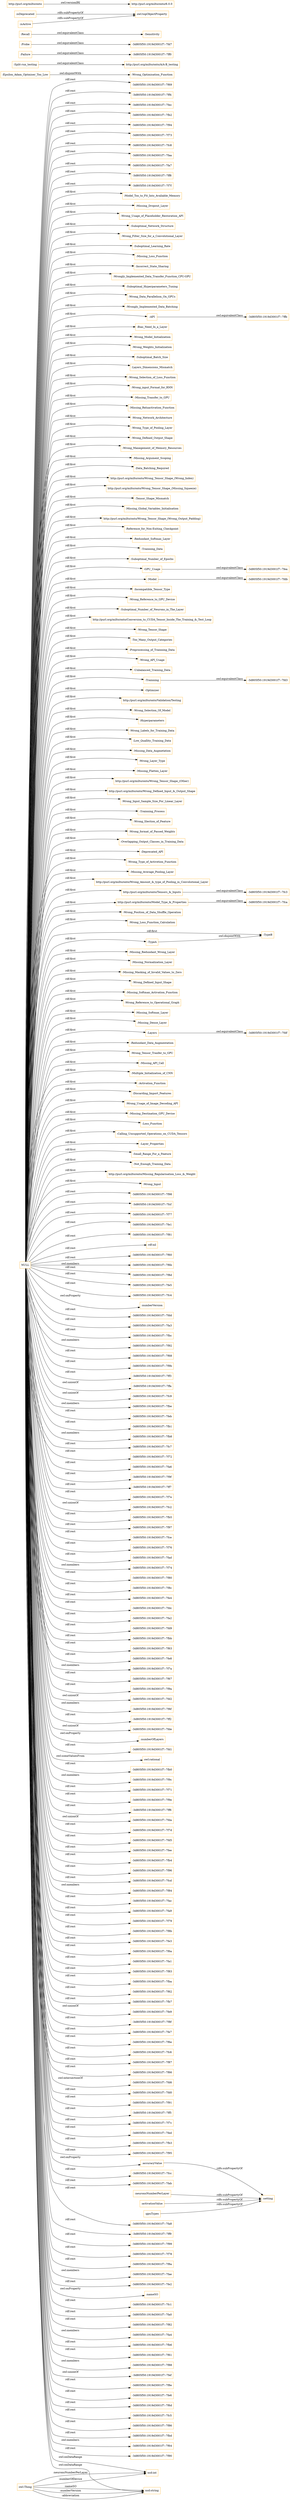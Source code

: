 digraph ar2dtool_diagram { 
rankdir=LR;
size="1501"
node [shape = rectangle, color="orange"]; ":Model_Too_to_Fit_Into_Avaliable_Memory" "-3d805f50:1919d3001f7:-7fc3" ":Missing_Dropout_Layer" ":Wrong_Usage_of_Placeholder_Restoration_API" ":Suboptimal_Network_Structure" ":Wrong_Filter_Size_for_a_Convolutional_Layer" ":Suboptimal_Learning_Rate" ":Missing_Loss_Function" ":Incorrect_State_Sharing" ":Wrongly_Implemented_Data_Transfer_Function_CPU-GPU" ":Suboptimal_Hyperparameters_Tuning" ":Wrong_Data_Parallelism_On_GPUs" ":Wrongly_Implemented_Data_Batching" ":API" ":Bias_Need_In_a_Layer" "-3d805f50:1919d3001f7:-7fea" ":Wrong_Model_Initialization" ":Wrong_Optimisation_Function" ":Wrong_Weights_Initialization" "-3d805f50:1919d3001f7:-7fdf" ":Suboptimal_Batch_Size" ":Split-run_testing" ":Layers_Dimensions_Mismatch" ":Wrong_Selection_of_Loss_Function" ":Wrong_input_Format_for_RNN" ":Missing_Transfer_to_GPU" ":Missing_Reluactivation_Function" ":Wrong_Network_Architecture" ":Wrong_Type_of_Pooling_Layer" ":Wrong_Defined_Output_Shape" ":Wrong_Manegement_of_Memory_Resources" ":Missing_Argument_Scoping" ":Data_Batching_Required" "http://purl.org/milto/onto/Wrong_Tensor_Shape_(Wrong_Index)" "http://purl.org/milto/onto/Wrong_Tensor_Shape_(Missing_Squeeze)" ":Tensor_Shape_Mismatch" ":Missing_Global_Variables_Initialisation" "http://purl.org/milto/onto/Wrong_Tensor_Shape_(Wrong_Output_Padding)" ":Reference_for_Non-Exiting_Checkpoint" ":Redundant_Softmax_Layer" ":Trainning_Data" "-3d805f50:1919d3001f7:-7fd3" ":Suboptimal_Number_of_Epochs" ":GPU_Usage" ":Model" ":Incompatible_Tensor_Type" ":Wrong_Reference_to_GPU_Device" ":Suboptimal_Number_of_Neurons_in_The_Layer" "http://purl.org/milto/onto/Conversion_to_CUDA_Tensor_Inside_The_Training_&_Test_Loop" ":Wrong_Tensor_Shape" ":Too_Many_Output_Categories" ":Preprocessing_of_Trainning_Data" "http://purl.org/milto/onto/A/A-B_testing" ":Wrong_API_Usage" ":Unbalanced_Training_Data" ":Trainning" ":Optimizer" "-3d805f50:1919d3001f7:-7ff0" "http://purl.org/milto/onto/Validation/Testing" "-3d805f50:1919d3001f7:-7ffb" ":Wrong_Selection_Of_Model" ":Hyperparameters" ":Wrong_Labels_for_Training_Data" ":Low_Quallity_Training_Data" ":Probe" ":Missing_Data_Augmetation" ":Wrong_Layer_Type" ":Missing_Flatten_Layer" "http://purl.org/milto/onto/Wrong_Tensor_Shape_(Other)" ":Sensitivity" "http://purl.org/milto/onto/Wrong_Defined_Input_&_Output_Shape" ":Wrong_Input_Sample_Size_For_Linear_Layer" ":Trainning_Process" ":Wrong_Slection_of_Feature" ":Wrong_format_of_Passed_Weights" ":Overlapping_Output_Classes_in_Training_Data" ":Deprecated_API" ":Wrong_Type_of_Activetion_Function" ":Missing_Average_Pooling_Layer" "http://purl.org/milto/onto/Wrong_Amount_&_type_of_Pooling_in_Convolutional_Layer" "http://purl.org/milto/onto/Tensors_&_Inputs" "http://purl.org/milto/onto/Model_Type_&_Properties" ":Wrong_Position_of_Data_Shuffle_Operation" ":Wrong_Loss_Function_Calculation" ":TypeA" "-3d805f50:1919d3001f7:-7fd7" ":Missing_Redundant_Wrong_Layer" ":Missing_Normalization_Layer" ":Missing_Masking_of_Invalid_Values_to_Zero" ":Wrong_Defined_Input_Shape" ":Missing_Softmax_Activation_Function" ":Wrong_Reference_to_Operational_Graph" ":Missing_Softmax_Layer" ":Missing_Dense_Layer" ":Layers" ":Redundant_Data_Augmentation" ":Wrong_Tensor_Tranfer_to_GPU" ":Missing_API_Call" ":Multiple_Initialization_of_CNN" ":Activation_Function" "-3d805f50:1919d3001f7:-7fdb" ":Discarding_Import_Features" "-3d805f50:1919d3001f7:-7fca" ":Wrong_Usage_of_Image_Decoding_API" ":Epsilon_Adam_Optmiser_Too_Low" ":Missing_Destination_GPU_Devise" ":Loss_Function" ":Calling_Unsupported_Operations_on_CUDA_Tensors" ":TypeB" ":Layer_Properties" ":Small_Range_For_a_Feature" ":Not_Enough_Training_Data" "http://purl.org/milto/onto/Missing_Regularisation_Loss_&_Weight" ":Recall" ":Failure" ":Wrong_Input" ; /*classes style*/
	":Split-run_testing" -> "http://purl.org/milto/onto/A/A-B_testing" [ label = "owl:equivalentClass" ];
	"NULL" -> "-3d805f50:1919d3001f7:-7f98" [ label = "rdf:rest" ];
	"NULL" -> "-3d805f50:1919d3001f7:-7fcf" [ label = "rdf:rest" ];
	"NULL" -> ":Wrong_Filter_Size_for_a_Convolutional_Layer" [ label = "rdf:first" ];
	"NULL" -> "http://purl.org/milto/onto/Wrong_Tensor_Shape_(Missing_Squeeze)" [ label = "rdf:first" ];
	"NULL" -> "-3d805f50:1919d3001f7:-7f77" [ label = "rdf:rest" ];
	"NULL" -> "http://purl.org/milto/onto/Model_Type_&_Properties" [ label = "rdf:first" ];
	"NULL" -> "-3d805f50:1919d3001f7:-7fe1" [ label = "rdf:rest" ];
	"NULL" -> "-3d805f50:1919d3001f7:-7f81" [ label = "rdf:rest" ];
	"NULL" -> ":Wrong_Reference_to_GPU_Device" [ label = "rdf:first" ];
	"NULL" -> ":Missing_Destination_GPU_Devise" [ label = "rdf:first" ];
	"NULL" -> "http://purl.org/milto/onto/Wrong_Amount_&_type_of_Pooling_in_Convolutional_Layer" [ label = "rdf:first" ];
	"NULL" -> "rdf:nil" [ label = "rdf:rest" ];
	"NULL" -> "-3d805f50:1919d3001f7:-7f60" [ label = "rdf:rest" ];
	"NULL" -> "-3d805f50:1919d3001f7:-7f6b" [ label = "owl:members" ];
	"NULL" -> "-3d805f50:1919d3001f7:-7f8d" [ label = "rdf:rest" ];
	"NULL" -> "-3d805f50:1919d3001f7:-7fe5" [ label = "rdf:rest" ];
	"NULL" -> "-3d805f50:1919d3001f7:-7fc4" [ label = "rdf:rest" ];
	"NULL" -> ":Wrong_Loss_Function_Calculation" [ label = "rdf:first" ];
	"NULL" -> ":numberVersion" [ label = "owl:onProperty" ];
	"NULL" -> "-3d805f50:1919d3001f7:-7fdd" [ label = "rdf:rest" ];
	"NULL" -> ":Wrong_Type_of_Pooling_Layer" [ label = "rdf:first" ];
	"NULL" -> "-3d805f50:1919d3001f7:-7fa3" [ label = "rdf:rest" ];
	"NULL" -> "-3d805f50:1919d3001f7:-7fbc" [ label = "rdf:rest" ];
	"NULL" -> "-3d805f50:1919d3001f7:-7f92" [ label = "owl:members" ];
	"NULL" -> ":Wrong_Weights_Initialization" [ label = "rdf:first" ];
	"NULL" -> ":Data_Batching_Required" [ label = "rdf:first" ];
	"NULL" -> ":Redundant_Data_Augmentation" [ label = "rdf:first" ];
	"NULL" -> ":Missing_Loss_Function" [ label = "rdf:first" ];
	"NULL" -> ":Wrong_Manegement_of_Memory_Resources" [ label = "rdf:first" ];
	"NULL" -> "-3d805f50:1919d3001f7:-7f68" [ label = "rdf:rest" ];
	"NULL" -> ":Wrong_Defined_Input_Shape" [ label = "rdf:first" ];
	"NULL" -> ":Model" [ label = "rdf:first" ];
	"NULL" -> "http://purl.org/milto/onto/Tensors_&_Inputs" [ label = "rdf:first" ];
	"NULL" -> "-3d805f50:1919d3001f7:-7f9b" [ label = "rdf:rest" ];
	"NULL" -> "-3d805f50:1919d3001f7:-7ff3" [ label = "rdf:rest" ];
	"NULL" -> "-3d805f50:1919d3001f7:-7ffa" [ label = "owl:unionOf" ];
	"NULL" -> "-3d805f50:1919d3001f7:-7fc9" [ label = "owl:unionOf" ];
	"NULL" -> "-3d805f50:1919d3001f7:-7fbe" [ label = "owl:members" ];
	"NULL" -> "-3d805f50:1919d3001f7:-7feb" [ label = "rdf:rest" ];
	"NULL" -> "-3d805f50:1919d3001f7:-7fb1" [ label = "rdf:rest" ];
	"NULL" -> ":Wrong_Usage_of_Image_Decoding_API" [ label = "rdf:first" ];
	"NULL" -> ":Missing_Average_Pooling_Layer" [ label = "rdf:first" ];
	"NULL" -> "-3d805f50:1919d3001f7:-7fb8" [ label = "owl:members" ];
	"NULL" -> ":Wrong_Input" [ label = "rdf:first" ];
	"NULL" -> "-3d805f50:1919d3001f7:-7fc7" [ label = "rdf:rest" ];
	"NULL" -> "-3d805f50:1919d3001f7:-7f72" [ label = "rdf:rest" ];
	"NULL" -> ":Missing_Normalization_Layer" [ label = "rdf:first" ];
	"NULL" -> "-3d805f50:1919d3001f7:-7fa6" [ label = "rdf:rest" ];
	"NULL" -> ":Incompatible_Tensor_Type" [ label = "rdf:first" ];
	"NULL" -> "-3d805f50:1919d3001f7:-7f9f" [ label = "rdf:rest" ];
	"NULL" -> "-3d805f50:1919d3001f7:-7ff7" [ label = "rdf:rest" ];
	"NULL" -> "-3d805f50:1919d3001f7:-7f7e" [ label = "rdf:rest" ];
	"NULL" -> "-3d805f50:1919d3001f7:-7fc2" [ label = "owl:unionOf" ];
	"NULL" -> ":Missing_Redundant_Wrong_Layer" [ label = "rdf:first" ];
	"NULL" -> ":Activation_Function" [ label = "rdf:first" ];
	"NULL" -> ":Overlapping_Output_Classes_in_Training_Data" [ label = "rdf:first" ];
	"NULL" -> "-3d805f50:1919d3001f7:-7fb5" [ label = "rdf:rest" ];
	"NULL" -> "-3d805f50:1919d3001f7:-7f97" [ label = "rdf:rest" ];
	"NULL" -> "-3d805f50:1919d3001f7:-7fce" [ label = "rdf:rest" ];
	"NULL" -> ":Too_Many_Output_Categories" [ label = "rdf:first" ];
	"NULL" -> "-3d805f50:1919d3001f7:-7f76" [ label = "rdf:rest" ];
	"NULL" -> "-3d805f50:1919d3001f7:-7fad" [ label = "rdf:rest" ];
	"NULL" -> ":Incorrect_State_Sharing" [ label = "rdf:first" ];
	"NULL" -> ":Optimizer" [ label = "rdf:first" ];
	"NULL" -> ":Unbalanced_Training_Data" [ label = "rdf:first" ];
	"NULL" -> ":Wrong_API_Usage" [ label = "rdf:first" ];
	"NULL" -> ":Wrong_Data_Parallelism_On_GPUs" [ label = "rdf:first" ];
	"NULL" -> "-3d805f50:1919d3001f7:-7f74" [ label = "owl:members" ];
	"NULL" -> "-3d805f50:1919d3001f7:-7f80" [ label = "rdf:rest" ];
	"NULL" -> ":Multiple_Initialization_of_CNN" [ label = "rdf:first" ];
	"NULL" -> "-3d805f50:1919d3001f7:-7f8c" [ label = "rdf:rest" ];
	"NULL" -> "-3d805f50:1919d3001f7:-7fe4" [ label = "rdf:rest" ];
	"NULL" -> ":Hyperparameters" [ label = "rdf:first" ];
	"NULL" -> "xsd:string" [ label = "owl:onDataRange" ];
	"NULL" -> "-3d805f50:1919d3001f7:-7fdc" [ label = "rdf:rest" ];
	"NULL" -> "-3d805f50:1919d3001f7:-7fa2" [ label = "rdf:rest" ];
	"NULL" -> "-3d805f50:1919d3001f7:-7fd9" [ label = "rdf:rest" ];
	"NULL" -> "-3d805f50:1919d3001f7:-7fbb" [ label = "rdf:rest" ];
	"NULL" -> "-3d805f50:1919d3001f7:-7f63" [ label = "rdf:rest" ];
	"NULL" -> ":Missing_Masking_of_Invalid_Values_to_Zero" [ label = "rdf:first" ];
	"NULL" -> ":Layers_Dimensions_Mismatch" [ label = "rdf:first" ];
	"NULL" -> "-3d805f50:1919d3001f7:-7fe8" [ label = "rdf:rest" ];
	"NULL" -> ":Wrong_Defined_Output_Shape" [ label = "rdf:first" ];
	"NULL" -> "-3d805f50:1919d3001f7:-7f7a" [ label = "owl:members" ];
	"NULL" -> "http://purl.org/milto/onto/Conversion_to_CUDA_Tensor_Inside_The_Training_&_Test_Loop" [ label = "rdf:first" ];
	"NULL" -> "-3d805f50:1919d3001f7:-7f67" [ label = "rdf:rest" ];
	"NULL" -> "-3d805f50:1919d3001f7:-7f9a" [ label = "rdf:rest" ];
	"NULL" -> ":Wrong_Input_Sample_Size_For_Linear_Layer" [ label = "rdf:first" ];
	"NULL" -> ":Wrong_Reference_to_Operational_Graph" [ label = "rdf:first" ];
	"NULL" -> "-3d805f50:1919d3001f7:-7fd2" [ label = "owl:unionOf" ];
	"NULL" -> ":Wrong_Type_of_Activetion_Function" [ label = "rdf:first" ];
	"NULL" -> "-3d805f50:1919d3001f7:-7f6f" [ label = "owl:members" ];
	"NULL" -> "-3d805f50:1919d3001f7:-7ff2" [ label = "rdf:rest" ];
	"NULL" -> "-3d805f50:1919d3001f7:-7fde" [ label = "owl:unionOf" ];
	"NULL" -> ":numberOfLayers" [ label = "owl:onProperty" ];
	"NULL" -> "-3d805f50:1919d3001f7:-7fd1" [ label = "rdf:rest" ];
	"NULL" -> "owl:rational" [ label = "owl:someValuesFrom" ];
	"NULL" -> "-3d805f50:1919d3001f7:-7fb0" [ label = "rdf:rest" ];
	"NULL" -> "-3d805f50:1919d3001f7:-7f9c" [ label = "owl:members" ];
	"NULL" -> ":Loss_Function" [ label = "rdf:first" ];
	"NULL" -> ":Trainning_Process" [ label = "rdf:first" ];
	"NULL" -> "-3d805f50:1919d3001f7:-7f71" [ label = "rdf:rest" ];
	"NULL" -> ":Missing_Dropout_Layer" [ label = "rdf:first" ];
	"NULL" -> ":Missing_Dense_Layer" [ label = "rdf:first" ];
	"NULL" -> ":Missing_Global_Variables_Initialisation" [ label = "rdf:first" ];
	"NULL" -> "-3d805f50:1919d3001f7:-7f9e" [ label = "rdf:rest" ];
	"NULL" -> "-3d805f50:1919d3001f7:-7ff6" [ label = "rdf:rest" ];
	"NULL" -> "-3d805f50:1919d3001f7:-7fda" [ label = "owl:unionOf" ];
	"NULL" -> ":Redundant_Softmax_Layer" [ label = "rdf:first" ];
	"NULL" -> "-3d805f50:1919d3001f7:-7f7d" [ label = "rdf:rest" ];
	"NULL" -> "-3d805f50:1919d3001f7:-7fd5" [ label = "rdf:rest" ];
	"NULL" -> "-3d805f50:1919d3001f7:-7fee" [ label = "rdf:rest" ];
	"NULL" -> "-3d805f50:1919d3001f7:-7fb4" [ label = "rdf:rest" ];
	"NULL" -> ":Calling_Unsupported_Operations_on_CUDA_Tensors" [ label = "rdf:first" ];
	"NULL" -> "-3d805f50:1919d3001f7:-7f96" [ label = "rdf:rest" ];
	"NULL" -> "-3d805f50:1919d3001f7:-7fcd" [ label = "rdf:rest" ];
	"NULL" -> ":Reference_for_Non-Exiting_Checkpoint" [ label = "rdf:first" ];
	"NULL" -> "-3d805f50:1919d3001f7:-7f84" [ label = "owl:members" ];
	"NULL" -> "-3d805f50:1919d3001f7:-7fac" [ label = "rdf:rest" ];
	"NULL" -> ":Trainning_Data" [ label = "rdf:first" ];
	"NULL" -> ":Layers" [ label = "rdf:first" ];
	"NULL" -> ":Suboptimal_Number_of_Neurons_in_The_Layer" [ label = "rdf:first" ];
	"NULL" -> "-3d805f50:1919d3001f7:-7fa9" [ label = "rdf:rest" ];
	"NULL" -> ":Layer_Properties" [ label = "rdf:first" ];
	"NULL" -> ":Suboptimal_Number_of_Epochs" [ label = "rdf:first" ];
	"NULL" -> "-3d805f50:1919d3001f7:-7f79" [ label = "rdf:rest" ];
	"NULL" -> ":API" [ label = "rdf:first" ];
	"NULL" -> ":Wrong_Network_Architecture" [ label = "rdf:first" ];
	"NULL" -> "-3d805f50:1919d3001f7:-7f8b" [ label = "rdf:rest" ];
	"NULL" -> "-3d805f50:1919d3001f7:-7fe3" [ label = "rdf:rest" ];
	"NULL" -> ":Missing_Transfer_to_GPU" [ label = "rdf:first" ];
	"NULL" -> "-3d805f50:1919d3001f7:-7f6a" [ label = "rdf:rest" ];
	"NULL" -> ":Wrong_format_of_Passed_Weights" [ label = "rdf:first" ];
	"NULL" -> ":Wrong_Model_Initialization" [ label = "rdf:first" ];
	"NULL" -> ":Wrong_input_Format_for_RNN" [ label = "rdf:first" ];
	"NULL" -> "-3d805f50:1919d3001f7:-7fa1" [ label = "rdf:rest" ];
	"NULL" -> "http://purl.org/milto/onto/Wrong_Tensor_Shape_(Other)" [ label = "rdf:first" ];
	"NULL" -> "-3d805f50:1919d3001f7:-7f83" [ label = "rdf:rest" ];
	"NULL" -> "-3d805f50:1919d3001f7:-7fba" [ label = "rdf:rest" ];
	"NULL" -> "-3d805f50:1919d3001f7:-7f62" [ label = "rdf:rest" ];
	"NULL" -> "-3d805f50:1919d3001f7:-7fb7" [ label = "rdf:rest" ];
	"NULL" -> "-3d805f50:1919d3001f7:-7fe9" [ label = "owl:unionOf" ];
	"NULL" -> ":Suboptimal_Learning_Rate" [ label = "rdf:first" ];
	"NULL" -> "-3d805f50:1919d3001f7:-7f8f" [ label = "rdf:rest" ];
	"NULL" -> "-3d805f50:1919d3001f7:-7fe7" [ label = "rdf:rest" ];
	"NULL" -> "-3d805f50:1919d3001f7:-7f6e" [ label = "rdf:rest" ];
	"NULL" -> ":Deprecated_API" [ label = "rdf:first" ];
	"NULL" -> "-3d805f50:1919d3001f7:-7fc6" [ label = "rdf:rest" ];
	"NULL" -> "-3d805f50:1919d3001f7:-7f87" [ label = "rdf:rest" ];
	"NULL" -> ":TypeA" [ label = "rdf:first" ];
	"NULL" -> "-3d805f50:1919d3001f7:-7f66" [ label = "rdf:rest" ];
	"NULL" -> ":Wrongly_Implemented_Data_Transfer_Function_CPU-GPU" [ label = "rdf:first" ];
	"NULL" -> "xsd:int" [ label = "owl:onDataRange" ];
	"NULL" -> "-3d805f50:1919d3001f7:-7fd6" [ label = "owl:intersectionOf" ];
	"NULL" -> "-3d805f50:1919d3001f7:-7fd0" [ label = "rdf:rest" ];
	"NULL" -> ":Low_Quallity_Training_Data" [ label = "rdf:first" ];
	"NULL" -> "-3d805f50:1919d3001f7:-7f91" [ label = "rdf:rest" ];
	"NULL" -> ":Suboptimal_Batch_Size" [ label = "rdf:first" ];
	"NULL" -> ":TypeB" [ label = "rdf:first" ];
	"NULL" -> ":Wrong_Usage_of_Placeholder_Restoration_API" [ label = "rdf:first" ];
	"NULL" -> "-3d805f50:1919d3001f7:-7ff5" [ label = "rdf:rest" ];
	"NULL" -> ":Wrong_Selection_Of_Model" [ label = "rdf:first" ];
	"NULL" -> "-3d805f50:1919d3001f7:-7f7c" [ label = "rdf:rest" ];
	"NULL" -> ":GPU_Usage" [ label = "rdf:first" ];
	"NULL" -> "-3d805f50:1919d3001f7:-7fed" [ label = "rdf:rest" ];
	"NULL" -> "-3d805f50:1919d3001f7:-7fb3" [ label = "rdf:rest" ];
	"NULL" -> "-3d805f50:1919d3001f7:-7f95" [ label = "rdf:rest" ];
	"NULL" -> "-3d805f50:1919d3001f7:-7fcc" [ label = "rdf:rest" ];
	"NULL" -> "-3d805f50:1919d3001f7:-7fab" [ label = "rdf:rest" ];
	"NULL" -> "-3d805f50:1919d3001f7:-7fa8" [ label = "rdf:rest" ];
	"NULL" -> "-3d805f50:1919d3001f7:-7ff9" [ label = "rdf:rest" ];
	"NULL" -> ":Small_Range_For_a_Feature" [ label = "rdf:first" ];
	"NULL" -> ":Missing_Data_Augmetation" [ label = "rdf:first" ];
	"NULL" -> ":Wrong_Position_of_Data_Shuffle_Operation" [ label = "rdf:first" ];
	"NULL" -> "-3d805f50:1919d3001f7:-7f99" [ label = "rdf:rest" ];
	"NULL" -> "http://purl.org/milto/onto/Missing_Regularisation_Loss_&_Weight" [ label = "rdf:first" ];
	"NULL" -> ":Not_Enough_Training_Data" [ label = "rdf:first" ];
	"NULL" -> "-3d805f50:1919d3001f7:-7f78" [ label = "rdf:rest" ];
	"NULL" -> "http://purl.org/milto/onto/Validation/Testing" [ label = "rdf:first" ];
	"NULL" -> ":Bias_Need_In_a_Layer" [ label = "rdf:first" ];
	"NULL" -> ":accuracyValue" [ label = "owl:onProperty" ];
	"NULL" -> ":Trainning" [ label = "rdf:first" ];
	"NULL" -> "-3d805f50:1919d3001f7:-7f8a" [ label = "rdf:rest" ];
	"NULL" -> "-3d805f50:1919d3001f7:-7fae" [ label = "owl:members" ];
	"NULL" -> "-3d805f50:1919d3001f7:-7fe2" [ label = "rdf:rest" ];
	"NULL" -> ":Discarding_Import_Features" [ label = "rdf:first" ];
	"NULL" -> ":nameSO" [ label = "owl:onProperty" ];
	"NULL" -> ":Preprocessing_of_Trainning_Data" [ label = "rdf:first" ];
	"NULL" -> "-3d805f50:1919d3001f7:-7fc1" [ label = "rdf:rest" ];
	"NULL" -> ":Wrong_Slection_of_Feature" [ label = "rdf:first" ];
	"NULL" -> "-3d805f50:1919d3001f7:-7fa0" [ label = "rdf:rest" ];
	"NULL" -> "-3d805f50:1919d3001f7:-7f82" [ label = "rdf:rest" ];
	"NULL" -> "-3d805f50:1919d3001f7:-7fa4" [ label = "owl:members" ];
	"NULL" -> "-3d805f50:1919d3001f7:-7fb6" [ label = "rdf:rest" ];
	"NULL" -> ":Wrongly_Implemented_Data_Batching" [ label = "rdf:first" ];
	"NULL" -> "-3d805f50:1919d3001f7:-7f61" [ label = "rdf:rest" ];
	"NULL" -> "-3d805f50:1919d3001f7:-7f88" [ label = "owl:members" ];
	"NULL" -> "-3d805f50:1919d3001f7:-7fef" [ label = "owl:unionOf" ];
	"NULL" -> ":Missing_Reluactivation_Function" [ label = "rdf:first" ];
	"NULL" -> "-3d805f50:1919d3001f7:-7f8e" [ label = "rdf:rest" ];
	"NULL" -> "-3d805f50:1919d3001f7:-7fe6" [ label = "rdf:rest" ];
	"NULL" -> ":Tensor_Shape_Mismatch" [ label = "rdf:first" ];
	"NULL" -> ":Missing_Softmax_Activation_Function" [ label = "rdf:first" ];
	"NULL" -> "-3d805f50:1919d3001f7:-7f6d" [ label = "rdf:rest" ];
	"NULL" -> "-3d805f50:1919d3001f7:-7fc5" [ label = "rdf:rest" ];
	"NULL" -> ":Wrong_Labels_for_Training_Data" [ label = "rdf:first" ];
	"NULL" -> "-3d805f50:1919d3001f7:-7f86" [ label = "rdf:rest" ];
	"NULL" -> "-3d805f50:1919d3001f7:-7fbd" [ label = "rdf:rest" ];
	"NULL" -> ":Model_Too_to_Fit_Into_Avaliable_Memory" [ label = "rdf:first" ];
	"NULL" -> ":Missing_Softmax_Layer" [ label = "rdf:first" ];
	"NULL" -> ":Wrong_Layer_Type" [ label = "rdf:first" ];
	"NULL" -> "http://purl.org/milto/onto/Wrong_Tensor_Shape_(Wrong_Index)" [ label = "rdf:first" ];
	"NULL" -> "-3d805f50:1919d3001f7:-7f64" [ label = "owl:members" ];
	"NULL" -> "-3d805f50:1919d3001f7:-7f90" [ label = "rdf:rest" ];
	"NULL" -> ":Suboptimal_Network_Structure" [ label = "rdf:first" ];
	"NULL" -> ":Wrong_Tensor_Shape" [ label = "rdf:first" ];
	"NULL" -> "-3d805f50:1919d3001f7:-7f69" [ label = "rdf:rest" ];
	"NULL" -> ":Wrong_Selection_of_Loss_Function" [ label = "rdf:first" ];
	"NULL" -> "-3d805f50:1919d3001f7:-7ff4" [ label = "rdf:rest" ];
	"NULL" -> ":Missing_Argument_Scoping" [ label = "rdf:first" ];
	"NULL" -> ":Missing_API_Call" [ label = "rdf:first" ];
	"NULL" -> "http://purl.org/milto/onto/Wrong_Defined_Input_&_Output_Shape" [ label = "rdf:first" ];
	"NULL" -> "-3d805f50:1919d3001f7:-7fec" [ label = "rdf:rest" ];
	"NULL" -> ":Suboptimal_Hyperparameters_Tuning" [ label = "rdf:first" ];
	"NULL" -> "-3d805f50:1919d3001f7:-7fb2" [ label = "rdf:rest" ];
	"NULL" -> "-3d805f50:1919d3001f7:-7f94" [ label = "rdf:rest" ];
	"NULL" -> "-3d805f50:1919d3001f7:-7f73" [ label = "rdf:rest" ];
	"NULL" -> "-3d805f50:1919d3001f7:-7fc8" [ label = "rdf:rest" ];
	"NULL" -> "-3d805f50:1919d3001f7:-7faa" [ label = "rdf:rest" ];
	"NULL" -> "-3d805f50:1919d3001f7:-7fa7" [ label = "rdf:rest" ];
	"NULL" -> "http://purl.org/milto/onto/Wrong_Tensor_Shape_(Wrong_Output_Padding)" [ label = "rdf:first" ];
	"NULL" -> "-3d805f50:1919d3001f7:-7ff8" [ label = "rdf:rest" ];
	"NULL" -> "-3d805f50:1919d3001f7:-7f7f" [ label = "rdf:rest" ];
	"NULL" -> ":Wrong_Tensor_Tranfer_to_GPU" [ label = "rdf:first" ];
	"NULL" -> ":Missing_Flatten_Layer" [ label = "rdf:first" ];
	"http://purl.org/milto/onto/Model_Type_&_Properties" -> "-3d805f50:1919d3001f7:-7fca" [ label = "owl:equivalentClass" ];
	":Epsilon_Adam_Optmiser_Too_Low" -> ":Wrong_Optimisation_Function" [ label = "owl:disjointWith" ];
	":Trainning" -> "-3d805f50:1919d3001f7:-7fd3" [ label = "owl:equivalentClass" ];
	":neuronsNumberPerLayer" -> ":setting" [ label = "rdfs:subPropertyOf" ];
	":TypeA" -> ":TypeB" [ label = "owl:disjointWith" ];
	"http://purl.org/milto/onto/Tensors_&_Inputs" -> "-3d805f50:1919d3001f7:-7fc3" [ label = "owl:equivalentClass" ];
	":accuracyValue" -> ":setting" [ label = "rdfs:subPropertyOf" ];
	":Probe" -> "-3d805f50:1919d3001f7:-7fd7" [ label = "owl:equivalentClass" ];
	":API" -> "-3d805f50:1919d3001f7:-7ffb" [ label = "owl:equivalentClass" ];
	":Model" -> "-3d805f50:1919d3001f7:-7fdb" [ label = "owl:equivalentClass" ];
	":isDeprecated" -> "owl:topObjectProperty" [ label = "rdfs:subPropertyOf" ];
	":activationValue" -> ":setting" [ label = "rdfs:subPropertyOf" ];
	":GPU_Usage" -> "-3d805f50:1919d3001f7:-7fea" [ label = "owl:equivalentClass" ];
	":Recall" -> ":Sensitivity" [ label = "owl:equivalentClass" ];
	"http://purl.org/milto/onto" -> "http://purl.org/milto/onto/6.0.0" [ label = "owl:versionIRI" ];
	":gpuTypes" -> ":setting" [ label = "rdfs:subPropertyOf" ];
	":isActive" -> "owl:topObjectProperty" [ label = "rdfs:subPropertyOf" ];
	":Layers" -> "-3d805f50:1919d3001f7:-7fdf" [ label = "owl:equivalentClass" ];
	":Failure" -> "-3d805f50:1919d3001f7:-7ff0" [ label = "owl:equivalentClass" ];
	"owl:Thing" -> "xsd:string" [ label = ":nameSO" ];
	"owl:Thing" -> "xsd:int" [ label = ":neuronsNumberPerLayer" ];
	"owl:Thing" -> "xsd:string" [ label = ":numberVersion" ];
	"owl:Thing" -> "xsd:int" [ label = ":numberOfDevice" ];
	"owl:Thing" -> "xsd:string" [ label = ":abbreviation" ];

}

